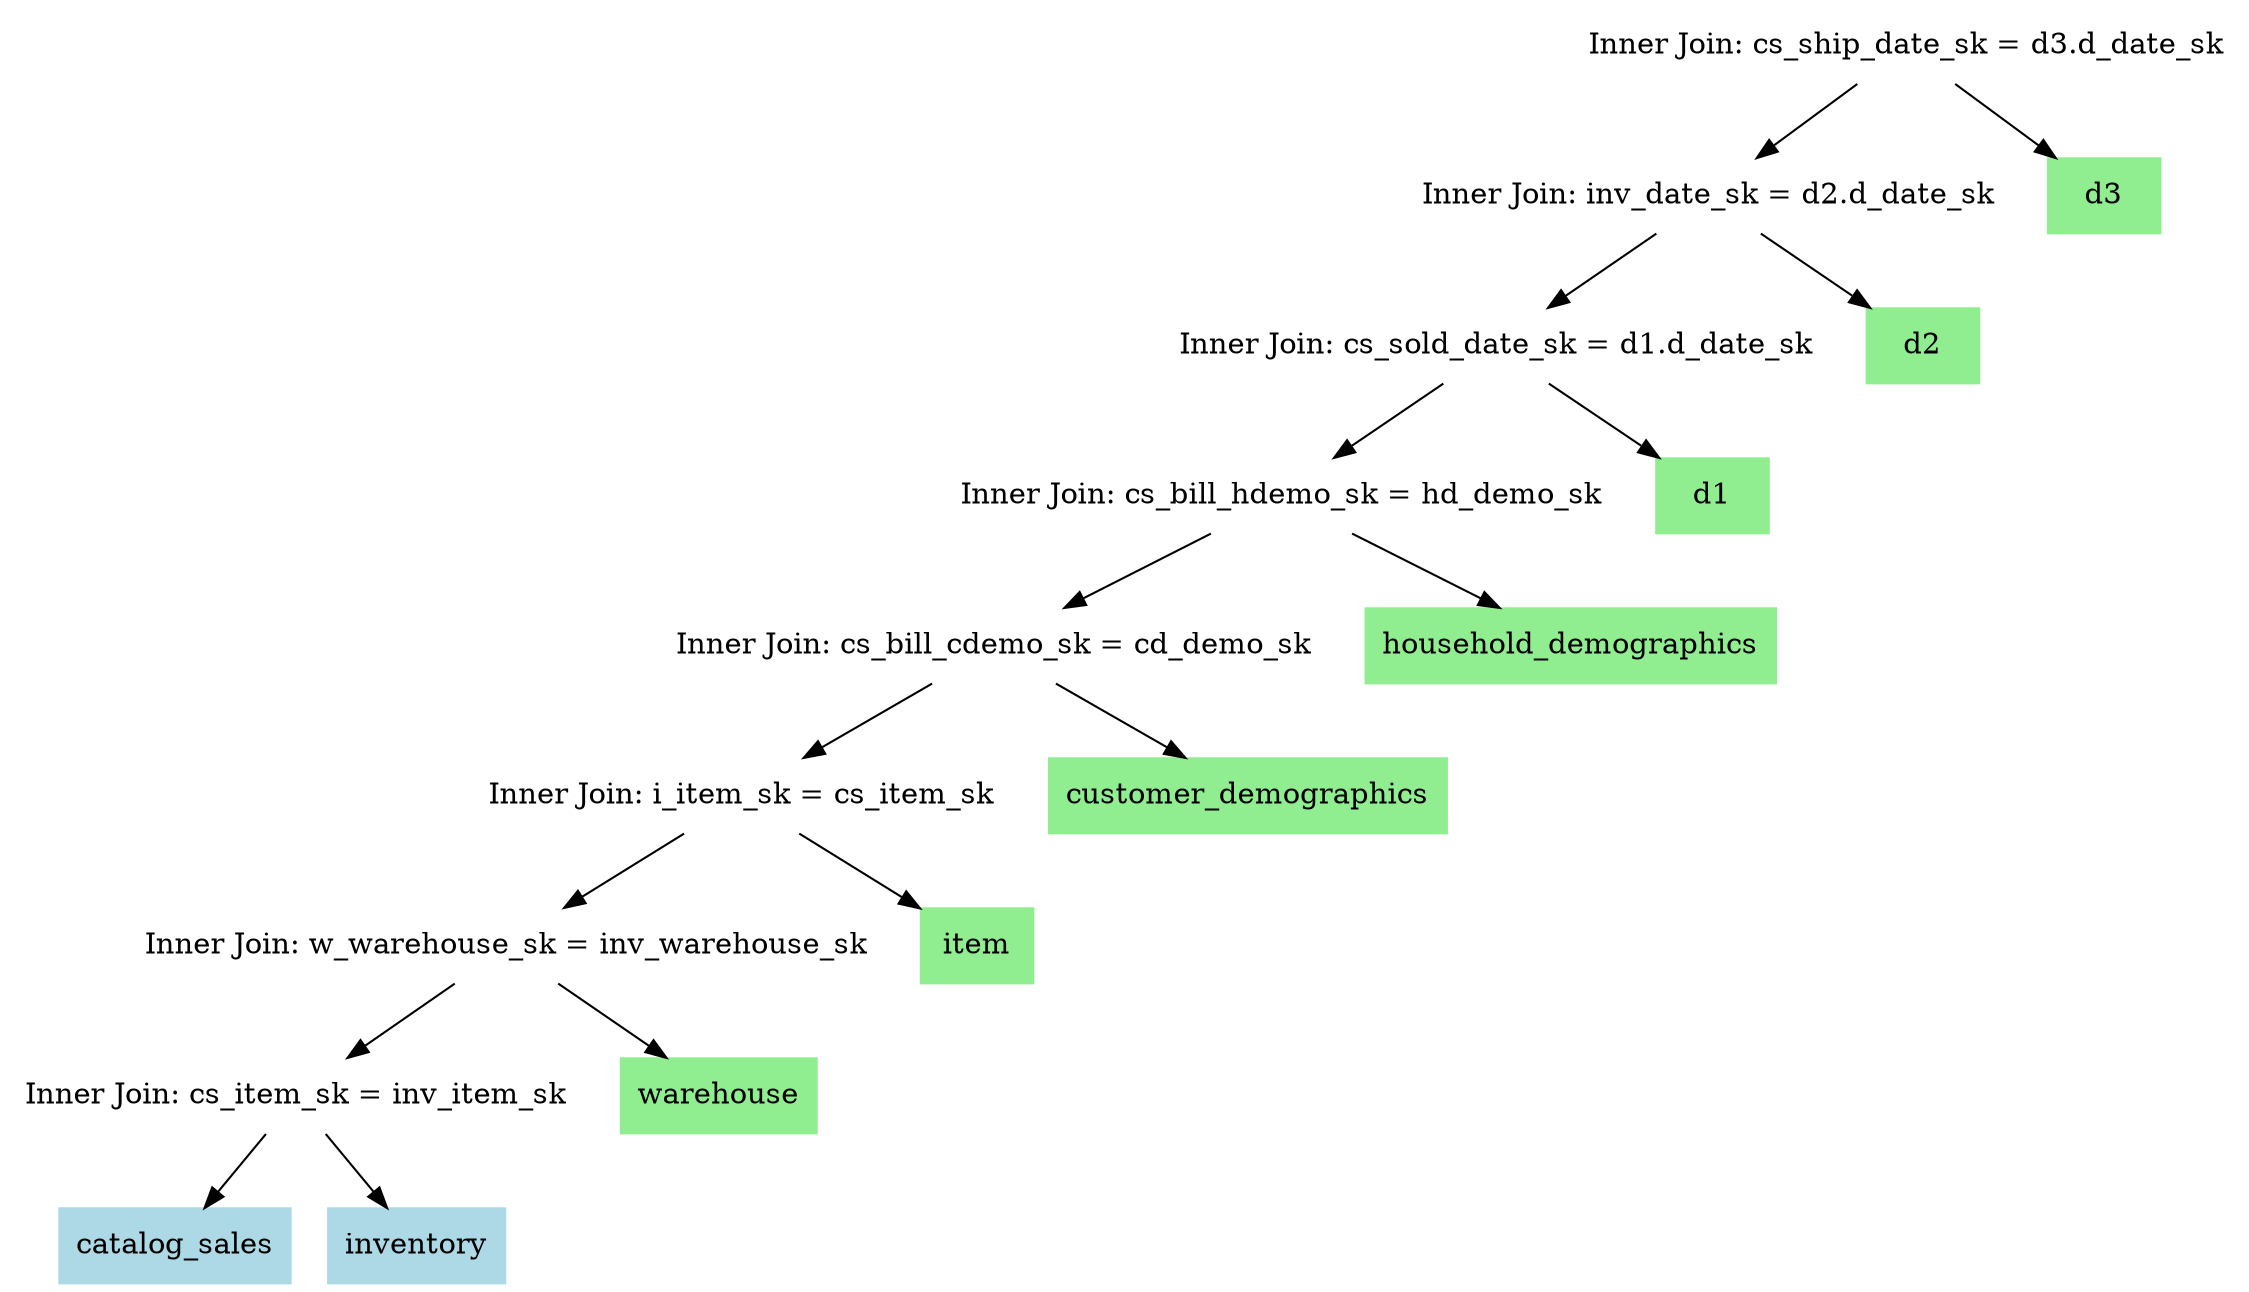 digraph G {

	node0 [shape=box, label="Inner Join: cs_ship_date_sk = d3.d_date_sk", style=filled, color="white"];
	node0 -> node0_0;
	node0_0 [shape=box, label="Inner Join: inv_date_sk = d2.d_date_sk", style=filled, color="white"];
	node0_0 -> node0_0_0;
	node0_0_0 [shape=box, label="Inner Join: cs_sold_date_sk = d1.d_date_sk", style=filled, color="white"];
	node0_0_0 -> node0_0_0_0;
	node0_0_0_0 [shape=box, label="Inner Join: cs_bill_hdemo_sk = hd_demo_sk", style=filled, color="white"];
	node0_0_0_0 -> node0_0_0_0_0;
	node0_0_0_0_0 [shape=box, label="Inner Join: cs_bill_cdemo_sk = cd_demo_sk", style=filled, color="white"];
	node0_0_0_0_0 -> node0_0_0_0_0_0;
	node0_0_0_0_0_0 [shape=box, label="Inner Join: i_item_sk = cs_item_sk", style=filled, color="white"];
	node0_0_0_0_0_0 -> node0_0_0_0_0_0_0;
	node0_0_0_0_0_0_0 [shape=box, label="Inner Join: w_warehouse_sk = inv_warehouse_sk", style=filled, color="white"];
	node0_0_0_0_0_0_0 -> node0_0_0_0_0_0_0_0;
	node0_0_0_0_0_0_0_0 [shape=box, label="Inner Join: cs_item_sk = inv_item_sk", style=filled, color="white"];
	node0_0_0_0_0_0_0_0 -> node0_0_0_0_0_0_0_0_0;
	node0_0_0_0_0_0_0_0_0 [shape=box, label="catalog_sales", style=filled, color="lightblue"];
	node0_0_0_0_0_0_0_0 -> node0_0_0_0_0_0_0_0_1;
	node0_0_0_0_0_0_0_0_1 [shape=box, label="inventory", style=filled, color="lightblue"];
	node0_0_0_0_0_0_0 -> node0_0_0_0_0_0_0_1;
	node0_0_0_0_0_0_0_1 [shape=box, label="warehouse", style=filled, color="lightgreen"];
	node0_0_0_0_0_0 -> node0_0_0_0_0_0_1;
	node0_0_0_0_0_0_1 [shape=box, label="item", style=filled, color="lightgreen"];
	node0_0_0_0_0 -> node0_0_0_0_0_1;
	node0_0_0_0_0_1 [shape=box, label="customer_demographics", style=filled, color="lightgreen"];
	node0_0_0_0 -> node0_0_0_0_1;
	node0_0_0_0_1 [shape=box, label="household_demographics", style=filled, color="lightgreen"];
	node0_0_0 -> node0_0_0_1;
	node0_0_0_1 [shape=box, label="d1", style=filled, color="lightgreen"];
	node0_0 -> node0_0_1;
	node0_0_1 [shape=box, label="d2", style=filled, color="lightgreen"];
	node0 -> node0_1;
	node0_1 [shape=box, label="d3", style=filled, color="lightgreen"];
}

